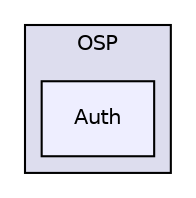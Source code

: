 digraph "AppFrameWork/include/Poco/OSP/Auth" {
  compound=true
  node [ fontsize="10", fontname="Helvetica"];
  edge [ labelfontsize="10", labelfontname="Helvetica"];
  subgraph clusterdir_080009d03912ddb5a9a199fcda4f5ee4 {
    graph [ bgcolor="#ddddee", pencolor="black", label="OSP" fontname="Helvetica", fontsize="10", URL="dir_080009d03912ddb5a9a199fcda4f5ee4.html"]
  dir_e9fd6fdefef034844fe384481958aa34 [shape=box, label="Auth", style="filled", fillcolor="#eeeeff", pencolor="black", URL="dir_e9fd6fdefef034844fe384481958aa34.html"];
  }
}
